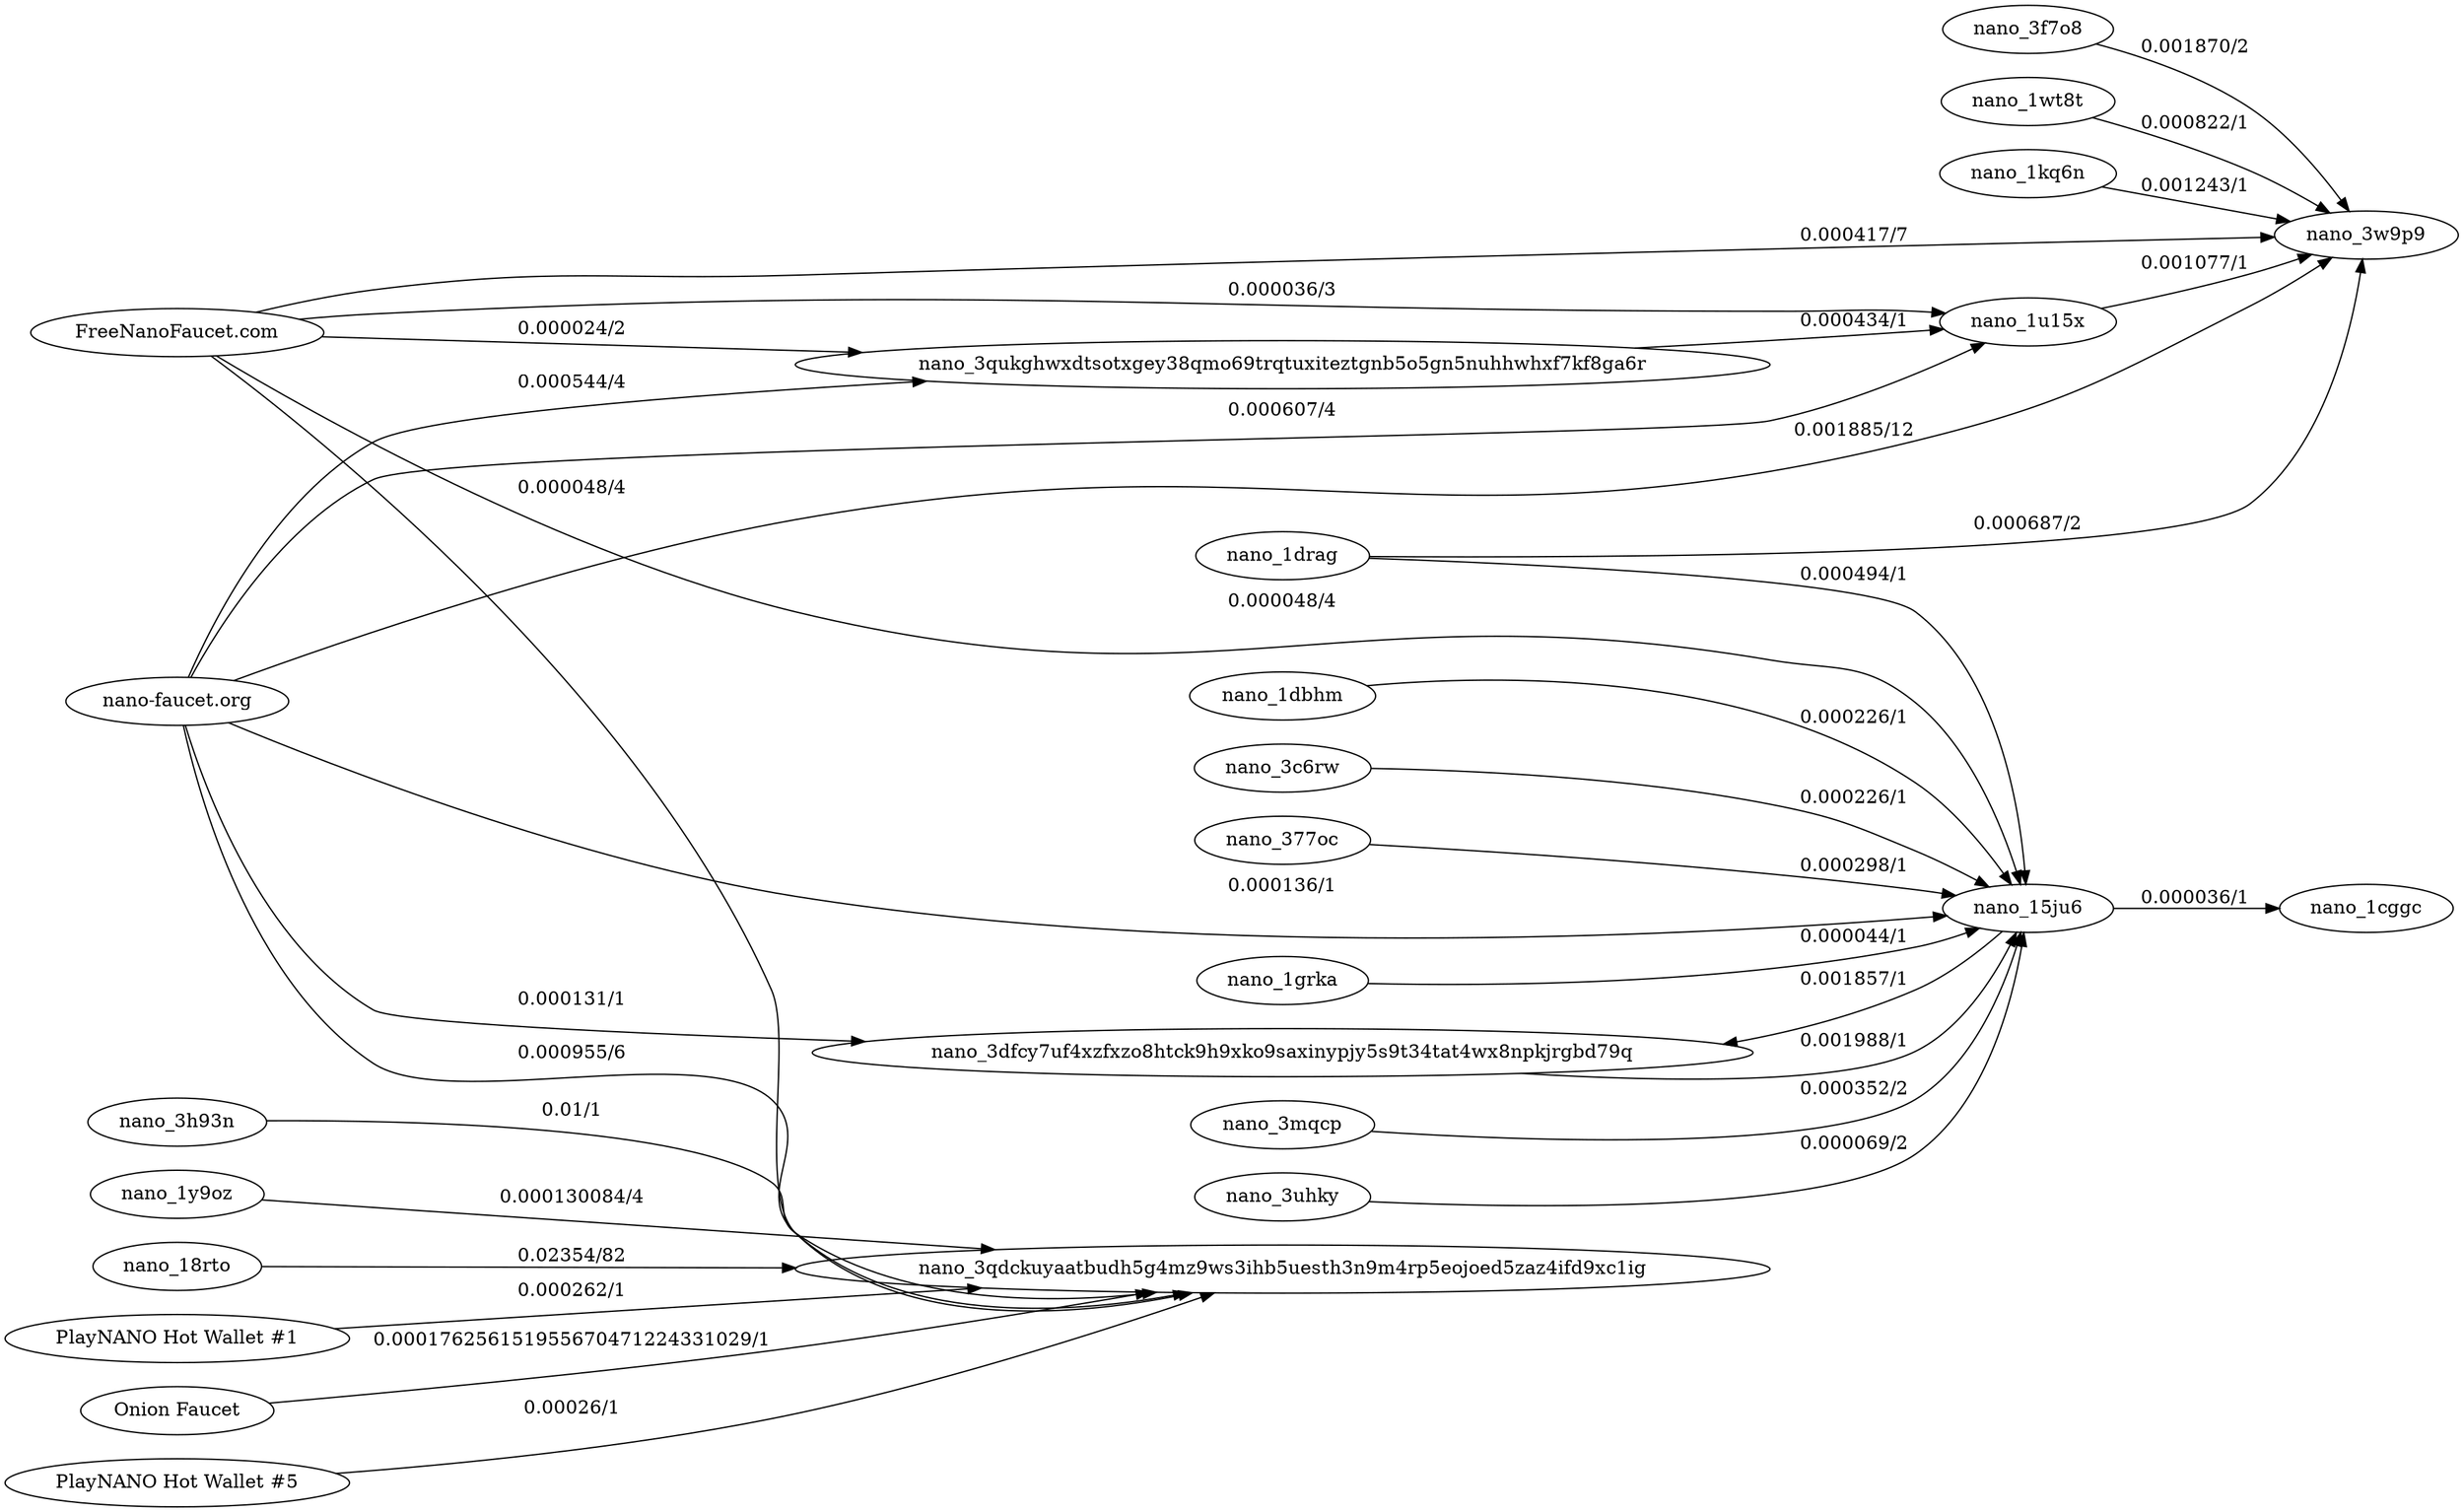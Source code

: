 digraph {
	graph [rankdir=LR]
	nano_3qukghwxdtsotxgey38qmo69trqtuxiteztgnb5o5gn5nuhhwhxf7kf8ga6r [URL="https://nanocrawler.cc/explorer/account/nano_3qukghwxdtsotxgey38qmo69trqtuxiteztgnb5o5gn5nuhhwhxf7kf8ga6r/history"]
	nano_3dfcy7uf4xzfxzo8htck9h9xko9saxinypjy5s9t34tat4wx8npkjrgbd79q [URL="https://nanocrawler.cc/explorer/account/nano_3dfcy7uf4xzfxzo8htck9h9xko9saxinypjy5s9t34tat4wx8npkjrgbd79q/history"]
	nano_3qdckuyaatbudh5g4mz9ws3ihb5uesth3n9m4rp5eojoed5zaz4ifd9xc1ig [URL="https://nanocrawler.cc/explorer/account/nano_3qdckuyaatbudh5g4mz9ws3ihb5uesth3n9m4rp5eojoed5zaz4ifd9xc1ig/history"]
	nano_34prihdxwz3u4ps8qjnn14p7ujyewkoxkwyxm3u665it8rg5rdqw84qrypzk [label="nano-faucet.org" URL="https://nanocrawler.cc/explorer/account/nano_34prihdxwz3u4ps8qjnn14p7ujyewkoxkwyxm3u665it8rg5rdqw84qrypzk/history"]
	nano_34prihdxwz3u4ps8qjnn14p7ujyewkoxkwyxm3u665it8rg5rdqw84qrypzk -> nano_3qdckuyaatbudh5g4mz9ws3ihb5uesth3n9m4rp5eojoed5zaz4ifd9xc1ig [label="0.000955/6"]
	nano_3h93nwx3zcxpkguttqck695m87prxu7m3dn5mokqyzf78mb5jgky9o9n1bd7 [label=nano_3h93n URL="https://nanocrawler.cc/explorer/account/nano_3h93nwx3zcxpkguttqck695m87prxu7m3dn5mokqyzf78mb5jgky9o9n1bd7/history"]
	nano_3h93nwx3zcxpkguttqck695m87prxu7m3dn5mokqyzf78mb5jgky9o9n1bd7 -> nano_3qdckuyaatbudh5g4mz9ws3ihb5uesth3n9m4rp5eojoed5zaz4ifd9xc1ig [label="0.01/1"]
	nano_1y9oznprixeg3r9ac9kp3jqgx1gfq6td6jb57efqxrsixpdigtwdwt8exfmo [label=nano_1y9oz URL="https://nanocrawler.cc/explorer/account/nano_1y9oznprixeg3r9ac9kp3jqgx1gfq6td6jb57efqxrsixpdigtwdwt8exfmo/history"]
	nano_1y9oznprixeg3r9ac9kp3jqgx1gfq6td6jb57efqxrsixpdigtwdwt8exfmo -> nano_3qdckuyaatbudh5g4mz9ws3ihb5uesth3n9m4rp5eojoed5zaz4ifd9xc1ig [label="0.000130084/4"]
	nano_18rtodfdzxqprb5pamok8surdg91x7wys8yk47uk3xp7cyu3nuc44teysix1 [label=nano_18rto URL="https://nanocrawler.cc/explorer/account/nano_18rtodfdzxqprb5pamok8surdg91x7wys8yk47uk3xp7cyu3nuc44teysix1/history"]
	nano_18rtodfdzxqprb5pamok8surdg91x7wys8yk47uk3xp7cyu3nuc44teysix1 -> nano_3qdckuyaatbudh5g4mz9ws3ihb5uesth3n9m4rp5eojoed5zaz4ifd9xc1ig [label="0.02354/82"]
	nano_3kwppxjcggzs65fjh771ch6dbuic3xthsn5wsg6i5537jacw7m493ra8574x [label="FreeNanoFaucet.com" URL="https://nanocrawler.cc/explorer/account/nano_3kwppxjcggzs65fjh771ch6dbuic3xthsn5wsg6i5537jacw7m493ra8574x/history"]
	nano_3kwppxjcggzs65fjh771ch6dbuic3xthsn5wsg6i5537jacw7m493ra8574x -> nano_3qdckuyaatbudh5g4mz9ws3ihb5uesth3n9m4rp5eojoed5zaz4ifd9xc1ig [label="0.000048/4"]
	nano_1pnano1yzoxyk11geczosh1bwh97w5t1kfmokwz8hkgiy55h6a7rz6dyr1tm [label="PlayNANO Hot Wallet #1" URL="https://nanocrawler.cc/explorer/account/nano_1pnano1yzoxyk11geczosh1bwh97w5t1kfmokwz8hkgiy55h6a7rz6dyr1tm/history"]
	nano_1pnano1yzoxyk11geczosh1bwh97w5t1kfmokwz8hkgiy55h6a7rz6dyr1tm -> nano_3qdckuyaatbudh5g4mz9ws3ihb5uesth3n9m4rp5eojoed5zaz4ifd9xc1ig [label="0.000262/1"]
	nano_135a4boekhir8btsobsarjd6qoo4tq5p88jqoqeehcsnix1ug9fzpcfjgnkc [label="Onion Faucet" URL="https://nanocrawler.cc/explorer/account/nano_135a4boekhir8btsobsarjd6qoo4tq5p88jqoqeehcsnix1ug9fzpcfjgnkc/history"]
	nano_135a4boekhir8btsobsarjd6qoo4tq5p88jqoqeehcsnix1ug9fzpcfjgnkc -> nano_3qdckuyaatbudh5g4mz9ws3ihb5uesth3n9m4rp5eojoed5zaz4ifd9xc1ig [label="0.000176256151955670471224331029/1"]
	nano_1pnano4teiy9frb1mnfo4q3dzeg9s71uyfjjw85weeemn7hjqbgaj35e7kb9 [label="PlayNANO Hot Wallet #5" URL="https://nanocrawler.cc/explorer/account/nano_1pnano4teiy9frb1mnfo4q3dzeg9s71uyfjjw85weeemn7hjqbgaj35e7kb9/history"]
	nano_1pnano4teiy9frb1mnfo4q3dzeg9s71uyfjjw85weeemn7hjqbgaj35e7kb9 -> nano_3qdckuyaatbudh5g4mz9ws3ihb5uesth3n9m4rp5eojoed5zaz4ifd9xc1ig [label="0.00026/1"]
	nano_34prihdxwz3u4ps8qjnn14p7ujyewkoxkwyxm3u665it8rg5rdqw84qrypzk [label="nano-faucet.org" URL="https://nanocrawler.cc/explorer/account/nano_34prihdxwz3u4ps8qjnn14p7ujyewkoxkwyxm3u665it8rg5rdqw84qrypzk/history"]
	nano_34prihdxwz3u4ps8qjnn14p7ujyewkoxkwyxm3u665it8rg5rdqw84qrypzk -> nano_3qukghwxdtsotxgey38qmo69trqtuxiteztgnb5o5gn5nuhhwhxf7kf8ga6r [label="0.000544/4"]
	nano_3kwppxjcggzs65fjh771ch6dbuic3xthsn5wsg6i5537jacw7m493ra8574x [label="FreeNanoFaucet.com" URL="https://nanocrawler.cc/explorer/account/nano_3kwppxjcggzs65fjh771ch6dbuic3xthsn5wsg6i5537jacw7m493ra8574x/history"]
	nano_3kwppxjcggzs65fjh771ch6dbuic3xthsn5wsg6i5537jacw7m493ra8574x -> nano_3qukghwxdtsotxgey38qmo69trqtuxiteztgnb5o5gn5nuhhwhxf7kf8ga6r [label="0.000024/2"]
	nano_1u15x5esbkkrd5asrbmnxkw73fycfk4itdanwmu3zaeojuomjq7yztcgrnim [label=nano_1u15x URL="https://nanocrawler.cc/explorer/account/nano_1u15x5esbkkrd5asrbmnxkw73fycfk4itdanwmu3zaeojuomjq7yztcgrnim/history"]
	nano_3qukghwxdtsotxgey38qmo69trqtuxiteztgnb5o5gn5nuhhwhxf7kf8ga6r -> nano_1u15x5esbkkrd5asrbmnxkw73fycfk4itdanwmu3zaeojuomjq7yztcgrnim [label="0.000434/1"]
	nano_15ju6jzwg6o3qp7zp3wtezbmeg39jn959o7f7irgz1mi6teipy1hdi9qup6i [label=nano_15ju6 URL="https://nanocrawler.cc/explorer/account/nano_15ju6jzwg6o3qp7zp3wtezbmeg39jn959o7f7irgz1mi6teipy1hdi9qup6i/history"]
	nano_3dfcy7uf4xzfxzo8htck9h9xko9saxinypjy5s9t34tat4wx8npkjrgbd79q -> nano_15ju6jzwg6o3qp7zp3wtezbmeg39jn959o7f7irgz1mi6teipy1hdi9qup6i [label="0.001988/1"]
	nano_34prihdxwz3u4ps8qjnn14p7ujyewkoxkwyxm3u665it8rg5rdqw84qrypzk [label="nano-faucet.org" URL="https://nanocrawler.cc/explorer/account/nano_34prihdxwz3u4ps8qjnn14p7ujyewkoxkwyxm3u665it8rg5rdqw84qrypzk/history"]
	nano_34prihdxwz3u4ps8qjnn14p7ujyewkoxkwyxm3u665it8rg5rdqw84qrypzk -> nano_3dfcy7uf4xzfxzo8htck9h9xko9saxinypjy5s9t34tat4wx8npkjrgbd79q [label="0.000131/1"]
	nano_15ju6jzwg6o3qp7zp3wtezbmeg39jn959o7f7irgz1mi6teipy1hdi9qup6i [label=nano_15ju6 URL="https://nanocrawler.cc/explorer/account/nano_15ju6jzwg6o3qp7zp3wtezbmeg39jn959o7f7irgz1mi6teipy1hdi9qup6i/history"]
	nano_15ju6jzwg6o3qp7zp3wtezbmeg39jn959o7f7irgz1mi6teipy1hdi9qup6i -> nano_3dfcy7uf4xzfxzo8htck9h9xko9saxinypjy5s9t34tat4wx8npkjrgbd79q [label="0.001857/1"]
	nano_15ju6jzwg6o3qp7zp3wtezbmeg39jn959o7f7irgz1mi6teipy1hdi9qup6i [label=nano_15ju6 URL="https://nanocrawler.cc/explorer/account/nano_15ju6jzwg6o3qp7zp3wtezbmeg39jn959o7f7irgz1mi6teipy1hdi9qup6i/history"]
	nano_1cggcp9qc5hs9hs3qcrjbaqr76ec5hgg9jdb4wzsqqiz76fuab3imgeciff7 [label=nano_1cggc URL="https://nanocrawler.cc/explorer/account/nano_1cggcp9qc5hs9hs3qcrjbaqr76ec5hgg9jdb4wzsqqiz76fuab3imgeciff7/history"]
	nano_15ju6jzwg6o3qp7zp3wtezbmeg39jn959o7f7irgz1mi6teipy1hdi9qup6i -> nano_1cggcp9qc5hs9hs3qcrjbaqr76ec5hgg9jdb4wzsqqiz76fuab3imgeciff7 [label="0.000036/1"]
	nano_3kwppxjcggzs65fjh771ch6dbuic3xthsn5wsg6i5537jacw7m493ra8574x [label="FreeNanoFaucet.com" URL="https://nanocrawler.cc/explorer/account/nano_3kwppxjcggzs65fjh771ch6dbuic3xthsn5wsg6i5537jacw7m493ra8574x/history"]
	nano_15ju6jzwg6o3qp7zp3wtezbmeg39jn959o7f7irgz1mi6teipy1hdi9qup6i [label=nano_15ju6 URL="https://nanocrawler.cc/explorer/account/nano_15ju6jzwg6o3qp7zp3wtezbmeg39jn959o7f7irgz1mi6teipy1hdi9qup6i/history"]
	nano_3kwppxjcggzs65fjh771ch6dbuic3xthsn5wsg6i5537jacw7m493ra8574x -> nano_15ju6jzwg6o3qp7zp3wtezbmeg39jn959o7f7irgz1mi6teipy1hdi9qup6i [label="0.000048/4"]
	nano_34prihdxwz3u4ps8qjnn14p7ujyewkoxkwyxm3u665it8rg5rdqw84qrypzk [label="nano-faucet.org" URL="https://nanocrawler.cc/explorer/account/nano_34prihdxwz3u4ps8qjnn14p7ujyewkoxkwyxm3u665it8rg5rdqw84qrypzk/history"]
	nano_15ju6jzwg6o3qp7zp3wtezbmeg39jn959o7f7irgz1mi6teipy1hdi9qup6i [label=nano_15ju6 URL="https://nanocrawler.cc/explorer/account/nano_15ju6jzwg6o3qp7zp3wtezbmeg39jn959o7f7irgz1mi6teipy1hdi9qup6i/history"]
	nano_34prihdxwz3u4ps8qjnn14p7ujyewkoxkwyxm3u665it8rg5rdqw84qrypzk -> nano_15ju6jzwg6o3qp7zp3wtezbmeg39jn959o7f7irgz1mi6teipy1hdi9qup6i [label="0.000136/1"]
	nano_1grkaycsjy5aezqhj8sxh4c5mpefne3di81jd1d5kd8wyghoke9f9dzrxi4c [label=nano_1grka URL="https://nanocrawler.cc/explorer/account/nano_1grkaycsjy5aezqhj8sxh4c5mpefne3di81jd1d5kd8wyghoke9f9dzrxi4c/history"]
	nano_15ju6jzwg6o3qp7zp3wtezbmeg39jn959o7f7irgz1mi6teipy1hdi9qup6i [label=nano_15ju6 URL="https://nanocrawler.cc/explorer/account/nano_15ju6jzwg6o3qp7zp3wtezbmeg39jn959o7f7irgz1mi6teipy1hdi9qup6i/history"]
	nano_1grkaycsjy5aezqhj8sxh4c5mpefne3di81jd1d5kd8wyghoke9f9dzrxi4c -> nano_15ju6jzwg6o3qp7zp3wtezbmeg39jn959o7f7irgz1mi6teipy1hdi9qup6i [label="0.000044/1"]
	nano_3mqcpbrweoa7njom1eja4zbw1dotjckz8q3txtsk5cmusagpz6kokek59rgj [label=nano_3mqcp URL="https://nanocrawler.cc/explorer/account/nano_3mqcpbrweoa7njom1eja4zbw1dotjckz8q3txtsk5cmusagpz6kokek59rgj/history"]
	nano_15ju6jzwg6o3qp7zp3wtezbmeg39jn959o7f7irgz1mi6teipy1hdi9qup6i [label=nano_15ju6 URL="https://nanocrawler.cc/explorer/account/nano_15ju6jzwg6o3qp7zp3wtezbmeg39jn959o7f7irgz1mi6teipy1hdi9qup6i/history"]
	nano_3mqcpbrweoa7njom1eja4zbw1dotjckz8q3txtsk5cmusagpz6kokek59rgj -> nano_15ju6jzwg6o3qp7zp3wtezbmeg39jn959o7f7irgz1mi6teipy1hdi9qup6i [label="0.000352/2"]
	nano_3uhky1f9756ahbskfx45bapfurm97oyew5wiy76oeyghnk4631kb9xztis4z [label=nano_3uhky URL="https://nanocrawler.cc/explorer/account/nano_3uhky1f9756ahbskfx45bapfurm97oyew5wiy76oeyghnk4631kb9xztis4z/history"]
	nano_15ju6jzwg6o3qp7zp3wtezbmeg39jn959o7f7irgz1mi6teipy1hdi9qup6i [label=nano_15ju6 URL="https://nanocrawler.cc/explorer/account/nano_15ju6jzwg6o3qp7zp3wtezbmeg39jn959o7f7irgz1mi6teipy1hdi9qup6i/history"]
	nano_3uhky1f9756ahbskfx45bapfurm97oyew5wiy76oeyghnk4631kb9xztis4z -> nano_15ju6jzwg6o3qp7zp3wtezbmeg39jn959o7f7irgz1mi6teipy1hdi9qup6i [label="0.000069/2"]
	nano_1dbhm3bh4twzi4r7bwkjes3nyoyqtt7kweo3g5nityb877a9txkifqbu44gm [label=nano_1dbhm URL="https://nanocrawler.cc/explorer/account/nano_1dbhm3bh4twzi4r7bwkjes3nyoyqtt7kweo3g5nityb877a9txkifqbu44gm/history"]
	nano_15ju6jzwg6o3qp7zp3wtezbmeg39jn959o7f7irgz1mi6teipy1hdi9qup6i [label=nano_15ju6 URL="https://nanocrawler.cc/explorer/account/nano_15ju6jzwg6o3qp7zp3wtezbmeg39jn959o7f7irgz1mi6teipy1hdi9qup6i/history"]
	nano_1dbhm3bh4twzi4r7bwkjes3nyoyqtt7kweo3g5nityb877a9txkifqbu44gm -> nano_15ju6jzwg6o3qp7zp3wtezbmeg39jn959o7f7irgz1mi6teipy1hdi9qup6i [label="0.000226/1"]
	nano_3c6rwdgiadro8hnx5pcx6o1xor4cpwkifbqpxiod3khu51q43gc7i6osbkfg [label=nano_3c6rw URL="https://nanocrawler.cc/explorer/account/nano_3c6rwdgiadro8hnx5pcx6o1xor4cpwkifbqpxiod3khu51q43gc7i6osbkfg/history"]
	nano_15ju6jzwg6o3qp7zp3wtezbmeg39jn959o7f7irgz1mi6teipy1hdi9qup6i [label=nano_15ju6 URL="https://nanocrawler.cc/explorer/account/nano_15ju6jzwg6o3qp7zp3wtezbmeg39jn959o7f7irgz1mi6teipy1hdi9qup6i/history"]
	nano_3c6rwdgiadro8hnx5pcx6o1xor4cpwkifbqpxiod3khu51q43gc7i6osbkfg -> nano_15ju6jzwg6o3qp7zp3wtezbmeg39jn959o7f7irgz1mi6teipy1hdi9qup6i [label="0.000226/1"]
	nano_1dragoncc4e1gt1eesn39waofnsc6boxjrnzt1x8hosr7snpjqy7xyyrpzfd [label=nano_1drag URL="https://nanocrawler.cc/explorer/account/nano_1dragoncc4e1gt1eesn39waofnsc6boxjrnzt1x8hosr7snpjqy7xyyrpzfd/history"]
	nano_15ju6jzwg6o3qp7zp3wtezbmeg39jn959o7f7irgz1mi6teipy1hdi9qup6i [label=nano_15ju6 URL="https://nanocrawler.cc/explorer/account/nano_15ju6jzwg6o3qp7zp3wtezbmeg39jn959o7f7irgz1mi6teipy1hdi9qup6i/history"]
	nano_1dragoncc4e1gt1eesn39waofnsc6boxjrnzt1x8hosr7snpjqy7xyyrpzfd -> nano_15ju6jzwg6o3qp7zp3wtezbmeg39jn959o7f7irgz1mi6teipy1hdi9qup6i [label="0.000494/1"]
	nano_377ocukamcdgx4rsi8ne19heu9gsqionges3d4zbwirankgthmibep6ncjx5 [label=nano_377oc URL="https://nanocrawler.cc/explorer/account/nano_377ocukamcdgx4rsi8ne19heu9gsqionges3d4zbwirankgthmibep6ncjx5/history"]
	nano_15ju6jzwg6o3qp7zp3wtezbmeg39jn959o7f7irgz1mi6teipy1hdi9qup6i [label=nano_15ju6 URL="https://nanocrawler.cc/explorer/account/nano_15ju6jzwg6o3qp7zp3wtezbmeg39jn959o7f7irgz1mi6teipy1hdi9qup6i/history"]
	nano_377ocukamcdgx4rsi8ne19heu9gsqionges3d4zbwirankgthmibep6ncjx5 -> nano_15ju6jzwg6o3qp7zp3wtezbmeg39jn959o7f7irgz1mi6teipy1hdi9qup6i [label="0.000298/1"]
	nano_1u15x5esbkkrd5asrbmnxkw73fycfk4itdanwmu3zaeojuomjq7yztcgrnim [label=nano_1u15x URL="https://nanocrawler.cc/explorer/account/nano_1u15x5esbkkrd5asrbmnxkw73fycfk4itdanwmu3zaeojuomjq7yztcgrnim/history"]
	nano_3w9p9xfnwqcjocyxudfag68c8dcfyxetkwbddjaoymp7cfxo5xf9wbyntdjg [label=nano_3w9p9 URL="https://nanocrawler.cc/explorer/account/nano_3w9p9xfnwqcjocyxudfag68c8dcfyxetkwbddjaoymp7cfxo5xf9wbyntdjg/history"]
	nano_1u15x5esbkkrd5asrbmnxkw73fycfk4itdanwmu3zaeojuomjq7yztcgrnim -> nano_3w9p9xfnwqcjocyxudfag68c8dcfyxetkwbddjaoymp7cfxo5xf9wbyntdjg [label="0.001077/1"]
	nano_3kwppxjcggzs65fjh771ch6dbuic3xthsn5wsg6i5537jacw7m493ra8574x [label="FreeNanoFaucet.com" URL="https://nanocrawler.cc/explorer/account/nano_3kwppxjcggzs65fjh771ch6dbuic3xthsn5wsg6i5537jacw7m493ra8574x/history"]
	nano_1u15x5esbkkrd5asrbmnxkw73fycfk4itdanwmu3zaeojuomjq7yztcgrnim [label=nano_1u15x URL="https://nanocrawler.cc/explorer/account/nano_1u15x5esbkkrd5asrbmnxkw73fycfk4itdanwmu3zaeojuomjq7yztcgrnim/history"]
	nano_3kwppxjcggzs65fjh771ch6dbuic3xthsn5wsg6i5537jacw7m493ra8574x -> nano_1u15x5esbkkrd5asrbmnxkw73fycfk4itdanwmu3zaeojuomjq7yztcgrnim [label="0.000036/3"]
	nano_34prihdxwz3u4ps8qjnn14p7ujyewkoxkwyxm3u665it8rg5rdqw84qrypzk [label="nano-faucet.org" URL="https://nanocrawler.cc/explorer/account/nano_34prihdxwz3u4ps8qjnn14p7ujyewkoxkwyxm3u665it8rg5rdqw84qrypzk/history"]
	nano_1u15x5esbkkrd5asrbmnxkw73fycfk4itdanwmu3zaeojuomjq7yztcgrnim [label=nano_1u15x URL="https://nanocrawler.cc/explorer/account/nano_1u15x5esbkkrd5asrbmnxkw73fycfk4itdanwmu3zaeojuomjq7yztcgrnim/history"]
	nano_34prihdxwz3u4ps8qjnn14p7ujyewkoxkwyxm3u665it8rg5rdqw84qrypzk -> nano_1u15x5esbkkrd5asrbmnxkw73fycfk4itdanwmu3zaeojuomjq7yztcgrnim [label="0.000607/4"]
	nano_3f7o897cqtsppzn87j8yuceo5y4p3nqnmsdb87f9tfif8k1nf9phw9gwtghh [label=nano_3f7o8 URL="https://nanocrawler.cc/explorer/account/nano_3f7o897cqtsppzn87j8yuceo5y4p3nqnmsdb87f9tfif8k1nf9phw9gwtghh/history"]
	nano_3w9p9xfnwqcjocyxudfag68c8dcfyxetkwbddjaoymp7cfxo5xf9wbyntdjg [label=nano_3w9p9 URL="https://nanocrawler.cc/explorer/account/nano_3w9p9xfnwqcjocyxudfag68c8dcfyxetkwbddjaoymp7cfxo5xf9wbyntdjg/history"]
	nano_3f7o897cqtsppzn87j8yuceo5y4p3nqnmsdb87f9tfif8k1nf9phw9gwtghh -> nano_3w9p9xfnwqcjocyxudfag68c8dcfyxetkwbddjaoymp7cfxo5xf9wbyntdjg [label="0.001870/2"]
	nano_1wt8tthkwntystwxcqfmuktohxfdhtjr495u4ahxsk4pxu8whp9tnbruc3t5 [label=nano_1wt8t URL="https://nanocrawler.cc/explorer/account/nano_1wt8tthkwntystwxcqfmuktohxfdhtjr495u4ahxsk4pxu8whp9tnbruc3t5/history"]
	nano_3w9p9xfnwqcjocyxudfag68c8dcfyxetkwbddjaoymp7cfxo5xf9wbyntdjg [label=nano_3w9p9 URL="https://nanocrawler.cc/explorer/account/nano_3w9p9xfnwqcjocyxudfag68c8dcfyxetkwbddjaoymp7cfxo5xf9wbyntdjg/history"]
	nano_1wt8tthkwntystwxcqfmuktohxfdhtjr495u4ahxsk4pxu8whp9tnbruc3t5 -> nano_3w9p9xfnwqcjocyxudfag68c8dcfyxetkwbddjaoymp7cfxo5xf9wbyntdjg [label="0.000822/1"]
	nano_1kq6nxe6odi49yf18irpzzh1qb4153f1q1azxiqeez9amtonksrbi5tuakmm [label=nano_1kq6n URL="https://nanocrawler.cc/explorer/account/nano_1kq6nxe6odi49yf18irpzzh1qb4153f1q1azxiqeez9amtonksrbi5tuakmm/history"]
	nano_3w9p9xfnwqcjocyxudfag68c8dcfyxetkwbddjaoymp7cfxo5xf9wbyntdjg [label=nano_3w9p9 URL="https://nanocrawler.cc/explorer/account/nano_3w9p9xfnwqcjocyxudfag68c8dcfyxetkwbddjaoymp7cfxo5xf9wbyntdjg/history"]
	nano_1kq6nxe6odi49yf18irpzzh1qb4153f1q1azxiqeez9amtonksrbi5tuakmm -> nano_3w9p9xfnwqcjocyxudfag68c8dcfyxetkwbddjaoymp7cfxo5xf9wbyntdjg [label="0.001243/1"]
	nano_34prihdxwz3u4ps8qjnn14p7ujyewkoxkwyxm3u665it8rg5rdqw84qrypzk [label="nano-faucet.org" URL="https://nanocrawler.cc/explorer/account/nano_34prihdxwz3u4ps8qjnn14p7ujyewkoxkwyxm3u665it8rg5rdqw84qrypzk/history"]
	nano_3w9p9xfnwqcjocyxudfag68c8dcfyxetkwbddjaoymp7cfxo5xf9wbyntdjg [label=nano_3w9p9 URL="https://nanocrawler.cc/explorer/account/nano_3w9p9xfnwqcjocyxudfag68c8dcfyxetkwbddjaoymp7cfxo5xf9wbyntdjg/history"]
	nano_34prihdxwz3u4ps8qjnn14p7ujyewkoxkwyxm3u665it8rg5rdqw84qrypzk -> nano_3w9p9xfnwqcjocyxudfag68c8dcfyxetkwbddjaoymp7cfxo5xf9wbyntdjg [label="0.001885/12"]
	nano_3kwppxjcggzs65fjh771ch6dbuic3xthsn5wsg6i5537jacw7m493ra8574x [label="FreeNanoFaucet.com" URL="https://nanocrawler.cc/explorer/account/nano_3kwppxjcggzs65fjh771ch6dbuic3xthsn5wsg6i5537jacw7m493ra8574x/history"]
	nano_3w9p9xfnwqcjocyxudfag68c8dcfyxetkwbddjaoymp7cfxo5xf9wbyntdjg [label=nano_3w9p9 URL="https://nanocrawler.cc/explorer/account/nano_3w9p9xfnwqcjocyxudfag68c8dcfyxetkwbddjaoymp7cfxo5xf9wbyntdjg/history"]
	nano_3kwppxjcggzs65fjh771ch6dbuic3xthsn5wsg6i5537jacw7m493ra8574x -> nano_3w9p9xfnwqcjocyxudfag68c8dcfyxetkwbddjaoymp7cfxo5xf9wbyntdjg [label="0.000417/7"]
	nano_1dragoncc4e1gt1eesn39waofnsc6boxjrnzt1x8hosr7snpjqy7xyyrpzfd [label=nano_1drag URL="https://nanocrawler.cc/explorer/account/nano_1dragoncc4e1gt1eesn39waofnsc6boxjrnzt1x8hosr7snpjqy7xyyrpzfd/history"]
	nano_3w9p9xfnwqcjocyxudfag68c8dcfyxetkwbddjaoymp7cfxo5xf9wbyntdjg [label=nano_3w9p9 URL="https://nanocrawler.cc/explorer/account/nano_3w9p9xfnwqcjocyxudfag68c8dcfyxetkwbddjaoymp7cfxo5xf9wbyntdjg/history"]
	nano_1dragoncc4e1gt1eesn39waofnsc6boxjrnzt1x8hosr7snpjqy7xyyrpzfd -> nano_3w9p9xfnwqcjocyxudfag68c8dcfyxetkwbddjaoymp7cfxo5xf9wbyntdjg [label="0.000687/2"]
}
